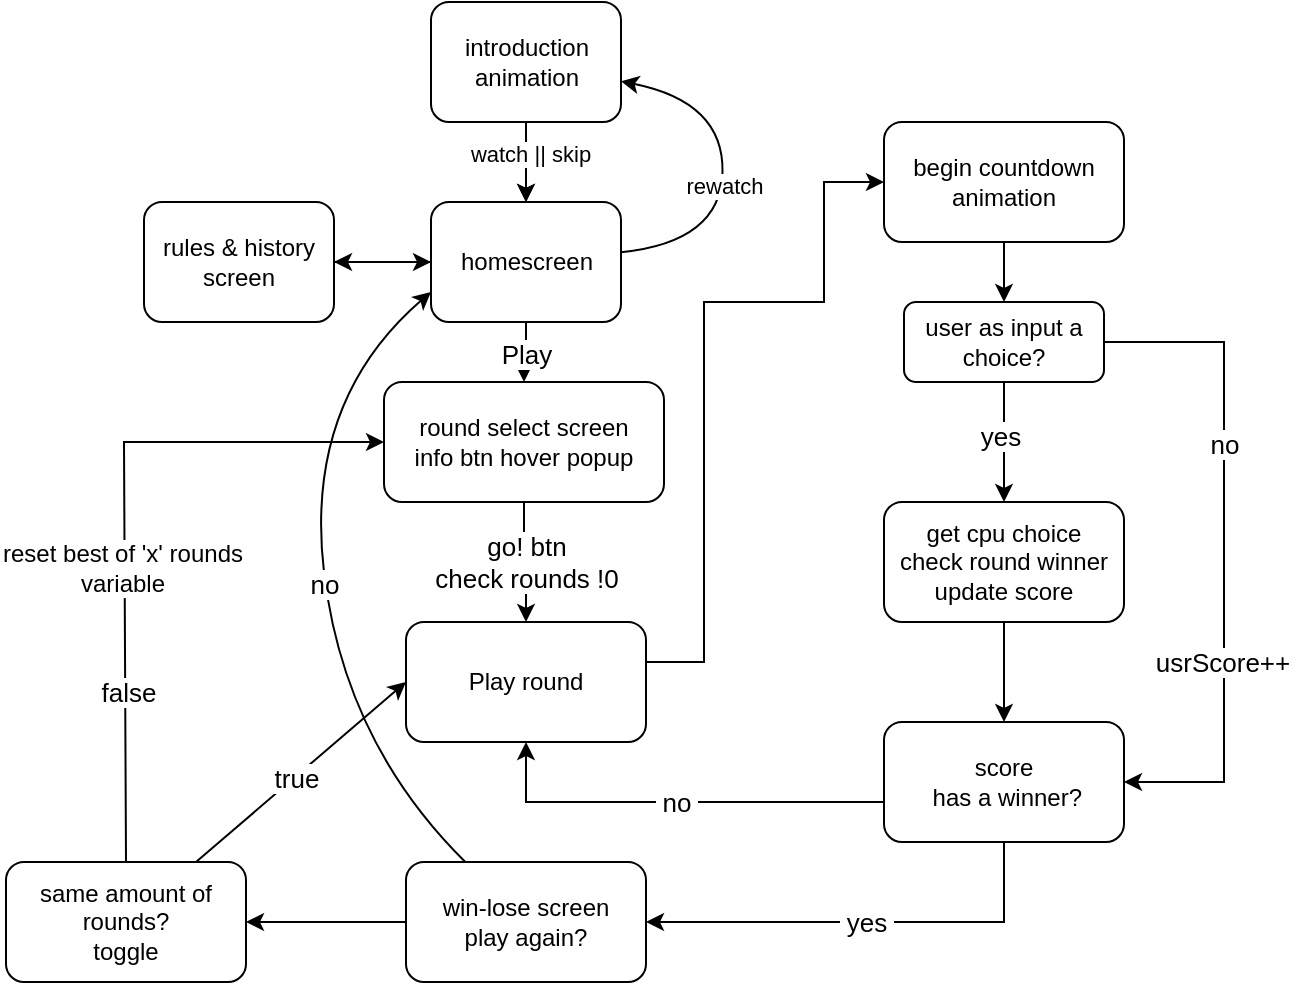 <mxfile version="21.5.1" type="device">
  <diagram name="Page-1" id="KeIiXsLWIX9f4OQQm_I-">
    <mxGraphModel dx="938" dy="581" grid="1" gridSize="10" guides="1" tooltips="1" connect="1" arrows="1" fold="1" page="1" pageScale="1" pageWidth="827" pageHeight="1169" math="0" shadow="0">
      <root>
        <mxCell id="0" />
        <mxCell id="1" parent="0" />
        <mxCell id="v07YMubGpjkaJ07xnjoE-34" value="" style="edgeStyle=orthogonalEdgeStyle;rounded=0;orthogonalLoop=1;jettySize=auto;html=1;" parent="1" source="v07YMubGpjkaJ07xnjoE-3" target="v07YMubGpjkaJ07xnjoE-32" edge="1">
          <mxGeometry relative="1" as="geometry" />
        </mxCell>
        <mxCell id="v07YMubGpjkaJ07xnjoE-37" value="&lt;font style=&quot;font-size: 13px;&quot;&gt;Play&lt;/font&gt;" style="edgeStyle=orthogonalEdgeStyle;rounded=0;orthogonalLoop=1;jettySize=auto;html=1;" parent="1" source="v07YMubGpjkaJ07xnjoE-3" target="v07YMubGpjkaJ07xnjoE-36" edge="1">
          <mxGeometry relative="1" as="geometry" />
        </mxCell>
        <mxCell id="v07YMubGpjkaJ07xnjoE-3" value="homescreen&lt;br&gt;" style="rounded=1;whiteSpace=wrap;html=1;" parent="1" vertex="1">
          <mxGeometry x="313.5" y="100" width="95" height="60" as="geometry" />
        </mxCell>
        <mxCell id="v07YMubGpjkaJ07xnjoE-7" value="" style="edgeStyle=orthogonalEdgeStyle;rounded=0;orthogonalLoop=1;jettySize=auto;html=1;" parent="1" source="v07YMubGpjkaJ07xnjoE-4" target="v07YMubGpjkaJ07xnjoE-3" edge="1">
          <mxGeometry relative="1" as="geometry" />
        </mxCell>
        <mxCell id="v07YMubGpjkaJ07xnjoE-78" value="" style="edgeStyle=orthogonalEdgeStyle;rounded=0;orthogonalLoop=1;jettySize=auto;html=1;" parent="1" source="v07YMubGpjkaJ07xnjoE-4" target="v07YMubGpjkaJ07xnjoE-3" edge="1">
          <mxGeometry relative="1" as="geometry" />
        </mxCell>
        <mxCell id="v07YMubGpjkaJ07xnjoE-79" value="watch || skip" style="edgeLabel;html=1;align=center;verticalAlign=middle;resizable=0;points=[];" parent="v07YMubGpjkaJ07xnjoE-78" vertex="1" connectable="0">
          <mxGeometry x="-0.2" y="3" relative="1" as="geometry">
            <mxPoint x="-1" as="offset" />
          </mxGeometry>
        </mxCell>
        <mxCell id="v07YMubGpjkaJ07xnjoE-4" value="introduction&lt;br&gt;animation" style="rounded=1;whiteSpace=wrap;html=1;" parent="1" vertex="1">
          <mxGeometry x="313.5" width="95" height="60" as="geometry" />
        </mxCell>
        <mxCell id="v07YMubGpjkaJ07xnjoE-33" value="" style="edgeStyle=orthogonalEdgeStyle;rounded=0;orthogonalLoop=1;jettySize=auto;html=1;" parent="1" source="v07YMubGpjkaJ07xnjoE-32" target="v07YMubGpjkaJ07xnjoE-3" edge="1">
          <mxGeometry relative="1" as="geometry" />
        </mxCell>
        <mxCell id="v07YMubGpjkaJ07xnjoE-32" value="rules &amp;amp; history&lt;br&gt;screen&lt;br&gt;" style="rounded=1;whiteSpace=wrap;html=1;" parent="1" vertex="1">
          <mxGeometry x="170" y="100" width="95" height="60" as="geometry" />
        </mxCell>
        <mxCell id="v07YMubGpjkaJ07xnjoE-35" value="" style="curved=1;endArrow=classic;html=1;rounded=0;" parent="1" source="v07YMubGpjkaJ07xnjoE-3" target="v07YMubGpjkaJ07xnjoE-4" edge="1">
          <mxGeometry width="50" height="50" relative="1" as="geometry">
            <mxPoint x="408.5" y="120" as="sourcePoint" />
            <mxPoint x="458.5" y="70" as="targetPoint" />
            <Array as="points">
              <mxPoint x="458.5" y="120" />
              <mxPoint x="460" y="50" />
            </Array>
          </mxGeometry>
        </mxCell>
        <mxCell id="v07YMubGpjkaJ07xnjoE-77" value="rewatch" style="edgeLabel;html=1;align=center;verticalAlign=middle;resizable=0;points=[];" parent="v07YMubGpjkaJ07xnjoE-35" vertex="1" connectable="0">
          <mxGeometry x="-0.092" y="-1" relative="1" as="geometry">
            <mxPoint as="offset" />
          </mxGeometry>
        </mxCell>
        <mxCell id="v07YMubGpjkaJ07xnjoE-42" value="&lt;font style=&quot;font-size: 13px;&quot;&gt;go! btn&lt;br&gt;check rounds !0&lt;br&gt;&lt;/font&gt;" style="edgeStyle=orthogonalEdgeStyle;rounded=0;orthogonalLoop=1;jettySize=auto;html=1;" parent="1" source="v07YMubGpjkaJ07xnjoE-36" target="v07YMubGpjkaJ07xnjoE-40" edge="1">
          <mxGeometry relative="1" as="geometry" />
        </mxCell>
        <mxCell id="v07YMubGpjkaJ07xnjoE-36" value="round select screen&lt;br&gt;info btn hover popup" style="rounded=1;whiteSpace=wrap;html=1;" parent="1" vertex="1">
          <mxGeometry x="290" y="190" width="140" height="60" as="geometry" />
        </mxCell>
        <mxCell id="v07YMubGpjkaJ07xnjoE-51" value="" style="edgeStyle=orthogonalEdgeStyle;rounded=0;orthogonalLoop=1;jettySize=auto;html=1;" parent="1" source="v07YMubGpjkaJ07xnjoE-40" target="v07YMubGpjkaJ07xnjoE-50" edge="1">
          <mxGeometry relative="1" as="geometry">
            <Array as="points">
              <mxPoint x="450" y="330" />
              <mxPoint x="450" y="150" />
              <mxPoint x="510" y="150" />
              <mxPoint x="510" y="90" />
            </Array>
          </mxGeometry>
        </mxCell>
        <mxCell id="v07YMubGpjkaJ07xnjoE-40" value="Play round" style="rounded=1;whiteSpace=wrap;html=1;" parent="1" vertex="1">
          <mxGeometry x="301" y="310" width="120" height="60" as="geometry" />
        </mxCell>
        <mxCell id="v07YMubGpjkaJ07xnjoE-66" value="" style="edgeStyle=orthogonalEdgeStyle;rounded=0;orthogonalLoop=1;jettySize=auto;html=1;" parent="1" source="v07YMubGpjkaJ07xnjoE-44" target="v07YMubGpjkaJ07xnjoE-65" edge="1">
          <mxGeometry relative="1" as="geometry" />
        </mxCell>
        <mxCell id="v07YMubGpjkaJ07xnjoE-44" value="win-lose screen&lt;br&gt;play again?" style="rounded=1;whiteSpace=wrap;html=1;" parent="1" vertex="1">
          <mxGeometry x="301" y="430" width="120" height="60" as="geometry" />
        </mxCell>
        <mxCell id="s0zZwEOzCgDntKu2xzzg-6" value="" style="edgeStyle=orthogonalEdgeStyle;rounded=0;orthogonalLoop=1;jettySize=auto;html=1;" edge="1" parent="1" source="v07YMubGpjkaJ07xnjoE-50" target="s0zZwEOzCgDntKu2xzzg-4">
          <mxGeometry relative="1" as="geometry" />
        </mxCell>
        <mxCell id="v07YMubGpjkaJ07xnjoE-50" value="begin countdown animation" style="whiteSpace=wrap;html=1;rounded=1;" parent="1" vertex="1">
          <mxGeometry x="540" y="60" width="120" height="60" as="geometry" />
        </mxCell>
        <mxCell id="v07YMubGpjkaJ07xnjoE-57" value="" style="edgeStyle=orthogonalEdgeStyle;rounded=0;orthogonalLoop=1;jettySize=auto;html=1;" parent="1" source="v07YMubGpjkaJ07xnjoE-54" target="v07YMubGpjkaJ07xnjoE-56" edge="1">
          <mxGeometry relative="1" as="geometry" />
        </mxCell>
        <mxCell id="v07YMubGpjkaJ07xnjoE-54" value="get cpu choice&lt;br&gt;check round winner&lt;br&gt;update score" style="whiteSpace=wrap;html=1;rounded=1;" parent="1" vertex="1">
          <mxGeometry x="540" y="250" width="120" height="60" as="geometry" />
        </mxCell>
        <mxCell id="v07YMubGpjkaJ07xnjoE-59" value="&lt;font style=&quot;font-size: 13px;&quot;&gt;&amp;nbsp;yes&amp;nbsp;&lt;/font&gt;" style="edgeStyle=orthogonalEdgeStyle;rounded=0;orthogonalLoop=1;jettySize=auto;html=1;entryX=1;entryY=0.5;entryDx=0;entryDy=0;" parent="1" source="v07YMubGpjkaJ07xnjoE-56" target="v07YMubGpjkaJ07xnjoE-44" edge="1">
          <mxGeometry relative="1" as="geometry">
            <Array as="points">
              <mxPoint x="600" y="460" />
            </Array>
          </mxGeometry>
        </mxCell>
        <mxCell id="v07YMubGpjkaJ07xnjoE-61" value="&amp;nbsp;&lt;font style=&quot;font-size: 13px;&quot;&gt;no&lt;/font&gt;&amp;nbsp;" style="edgeStyle=orthogonalEdgeStyle;rounded=0;orthogonalLoop=1;jettySize=auto;html=1;entryX=0.5;entryY=1;entryDx=0;entryDy=0;" parent="1" source="v07YMubGpjkaJ07xnjoE-56" target="v07YMubGpjkaJ07xnjoE-40" edge="1">
          <mxGeometry relative="1" as="geometry">
            <Array as="points">
              <mxPoint x="361" y="400" />
            </Array>
          </mxGeometry>
        </mxCell>
        <mxCell id="v07YMubGpjkaJ07xnjoE-56" value="score&lt;br&gt;&amp;nbsp;has a winner?" style="rounded=1;whiteSpace=wrap;html=1;" parent="1" vertex="1">
          <mxGeometry x="540" y="360" width="120" height="60" as="geometry" />
        </mxCell>
        <mxCell id="v07YMubGpjkaJ07xnjoE-62" value="" style="curved=1;endArrow=classic;html=1;rounded=0;entryX=0;entryY=0.75;entryDx=0;entryDy=0;" parent="1" source="v07YMubGpjkaJ07xnjoE-44" target="v07YMubGpjkaJ07xnjoE-3" edge="1">
          <mxGeometry width="50" height="50" relative="1" as="geometry">
            <mxPoint x="215" y="440" as="sourcePoint" />
            <mxPoint x="265" y="390" as="targetPoint" />
            <Array as="points">
              <mxPoint x="270" y="370" />
              <mxPoint x="250" y="200" />
            </Array>
          </mxGeometry>
        </mxCell>
        <mxCell id="v07YMubGpjkaJ07xnjoE-63" value="&lt;span style=&quot;font-size: 13px;&quot;&gt;no&lt;br&gt;&lt;/span&gt;" style="edgeLabel;html=1;align=center;verticalAlign=middle;resizable=0;points=[];" parent="v07YMubGpjkaJ07xnjoE-62" vertex="1" connectable="0">
          <mxGeometry x="-0.029" y="1" relative="1" as="geometry">
            <mxPoint as="offset" />
          </mxGeometry>
        </mxCell>
        <mxCell id="v07YMubGpjkaJ07xnjoE-65" value="same amount of rounds?&lt;br&gt;toggle" style="rounded=1;whiteSpace=wrap;html=1;" parent="1" vertex="1">
          <mxGeometry x="101" y="430" width="120" height="60" as="geometry" />
        </mxCell>
        <mxCell id="v07YMubGpjkaJ07xnjoE-70" value="" style="endArrow=classic;html=1;rounded=0;entryX=0;entryY=0.5;entryDx=0;entryDy=0;" parent="1" source="v07YMubGpjkaJ07xnjoE-65" target="v07YMubGpjkaJ07xnjoE-40" edge="1">
          <mxGeometry width="50" height="50" relative="1" as="geometry">
            <mxPoint x="200" y="430" as="sourcePoint" />
            <mxPoint x="250" y="380" as="targetPoint" />
          </mxGeometry>
        </mxCell>
        <mxCell id="v07YMubGpjkaJ07xnjoE-71" value="&lt;font style=&quot;font-size: 13px;&quot;&gt;true&lt;/font&gt;" style="edgeLabel;html=1;align=center;verticalAlign=middle;resizable=0;points=[];" parent="v07YMubGpjkaJ07xnjoE-70" vertex="1" connectable="0">
          <mxGeometry x="-0.001" y="-4" relative="1" as="geometry">
            <mxPoint x="-5" as="offset" />
          </mxGeometry>
        </mxCell>
        <mxCell id="v07YMubGpjkaJ07xnjoE-73" value="" style="endArrow=classic;html=1;rounded=0;exitX=0.5;exitY=0;exitDx=0;exitDy=0;entryX=0;entryY=0.5;entryDx=0;entryDy=0;" parent="1" source="v07YMubGpjkaJ07xnjoE-65" target="v07YMubGpjkaJ07xnjoE-36" edge="1">
          <mxGeometry width="50" height="50" relative="1" as="geometry">
            <mxPoint x="140" y="380" as="sourcePoint" />
            <mxPoint x="190" y="330" as="targetPoint" />
            <Array as="points">
              <mxPoint x="160" y="220" />
            </Array>
          </mxGeometry>
        </mxCell>
        <mxCell id="v07YMubGpjkaJ07xnjoE-74" value="&lt;font style=&quot;font-size: 13px;&quot;&gt;false&lt;/font&gt;" style="edgeLabel;html=1;align=center;verticalAlign=middle;resizable=0;points=[];" parent="v07YMubGpjkaJ07xnjoE-73" vertex="1" connectable="0">
          <mxGeometry x="-0.499" y="-1" relative="1" as="geometry">
            <mxPoint as="offset" />
          </mxGeometry>
        </mxCell>
        <mxCell id="v07YMubGpjkaJ07xnjoE-76" value="&lt;font style=&quot;font-size: 12px;&quot;&gt;reset best of &#39;x&#39; rounds&lt;br&gt;variable&lt;/font&gt;" style="edgeLabel;html=1;align=center;verticalAlign=middle;resizable=0;points=[];" parent="v07YMubGpjkaJ07xnjoE-73" vertex="1" connectable="0">
          <mxGeometry x="-0.136" y="2" relative="1" as="geometry">
            <mxPoint as="offset" />
          </mxGeometry>
        </mxCell>
        <mxCell id="s0zZwEOzCgDntKu2xzzg-7" value="" style="edgeStyle=orthogonalEdgeStyle;rounded=0;orthogonalLoop=1;jettySize=auto;html=1;" edge="1" parent="1" source="s0zZwEOzCgDntKu2xzzg-4" target="v07YMubGpjkaJ07xnjoE-54">
          <mxGeometry relative="1" as="geometry" />
        </mxCell>
        <mxCell id="s0zZwEOzCgDntKu2xzzg-8" value="&lt;font style=&quot;font-size: 13px;&quot;&gt;yes&lt;/font&gt;" style="edgeLabel;html=1;align=center;verticalAlign=middle;resizable=0;points=[];" vertex="1" connectable="0" parent="s0zZwEOzCgDntKu2xzzg-7">
          <mxGeometry x="-0.1" y="-2" relative="1" as="geometry">
            <mxPoint as="offset" />
          </mxGeometry>
        </mxCell>
        <mxCell id="s0zZwEOzCgDntKu2xzzg-13" style="edgeStyle=orthogonalEdgeStyle;rounded=0;orthogonalLoop=1;jettySize=auto;html=1;entryX=1;entryY=0.5;entryDx=0;entryDy=0;" edge="1" parent="1" source="s0zZwEOzCgDntKu2xzzg-4" target="v07YMubGpjkaJ07xnjoE-56">
          <mxGeometry relative="1" as="geometry">
            <Array as="points">
              <mxPoint x="710" y="170" />
              <mxPoint x="710" y="390" />
            </Array>
          </mxGeometry>
        </mxCell>
        <mxCell id="s0zZwEOzCgDntKu2xzzg-14" value="&lt;font style=&quot;font-size: 13px;&quot;&gt;no&lt;/font&gt;" style="edgeLabel;html=1;align=center;verticalAlign=middle;resizable=0;points=[];" vertex="1" connectable="0" parent="s0zZwEOzCgDntKu2xzzg-13">
          <mxGeometry x="-0.331" relative="1" as="geometry">
            <mxPoint as="offset" />
          </mxGeometry>
        </mxCell>
        <mxCell id="s0zZwEOzCgDntKu2xzzg-15" value="&lt;font style=&quot;font-size: 13px;&quot;&gt;usrScore++&lt;/font&gt;" style="edgeLabel;html=1;align=center;verticalAlign=middle;resizable=0;points=[];" vertex="1" connectable="0" parent="s0zZwEOzCgDntKu2xzzg-13">
          <mxGeometry x="0.103" y="-1" relative="1" as="geometry">
            <mxPoint y="38" as="offset" />
          </mxGeometry>
        </mxCell>
        <mxCell id="s0zZwEOzCgDntKu2xzzg-4" value="user as input a choice?" style="rounded=1;whiteSpace=wrap;html=1;" vertex="1" parent="1">
          <mxGeometry x="550" y="150" width="100" height="40" as="geometry" />
        </mxCell>
      </root>
    </mxGraphModel>
  </diagram>
</mxfile>
